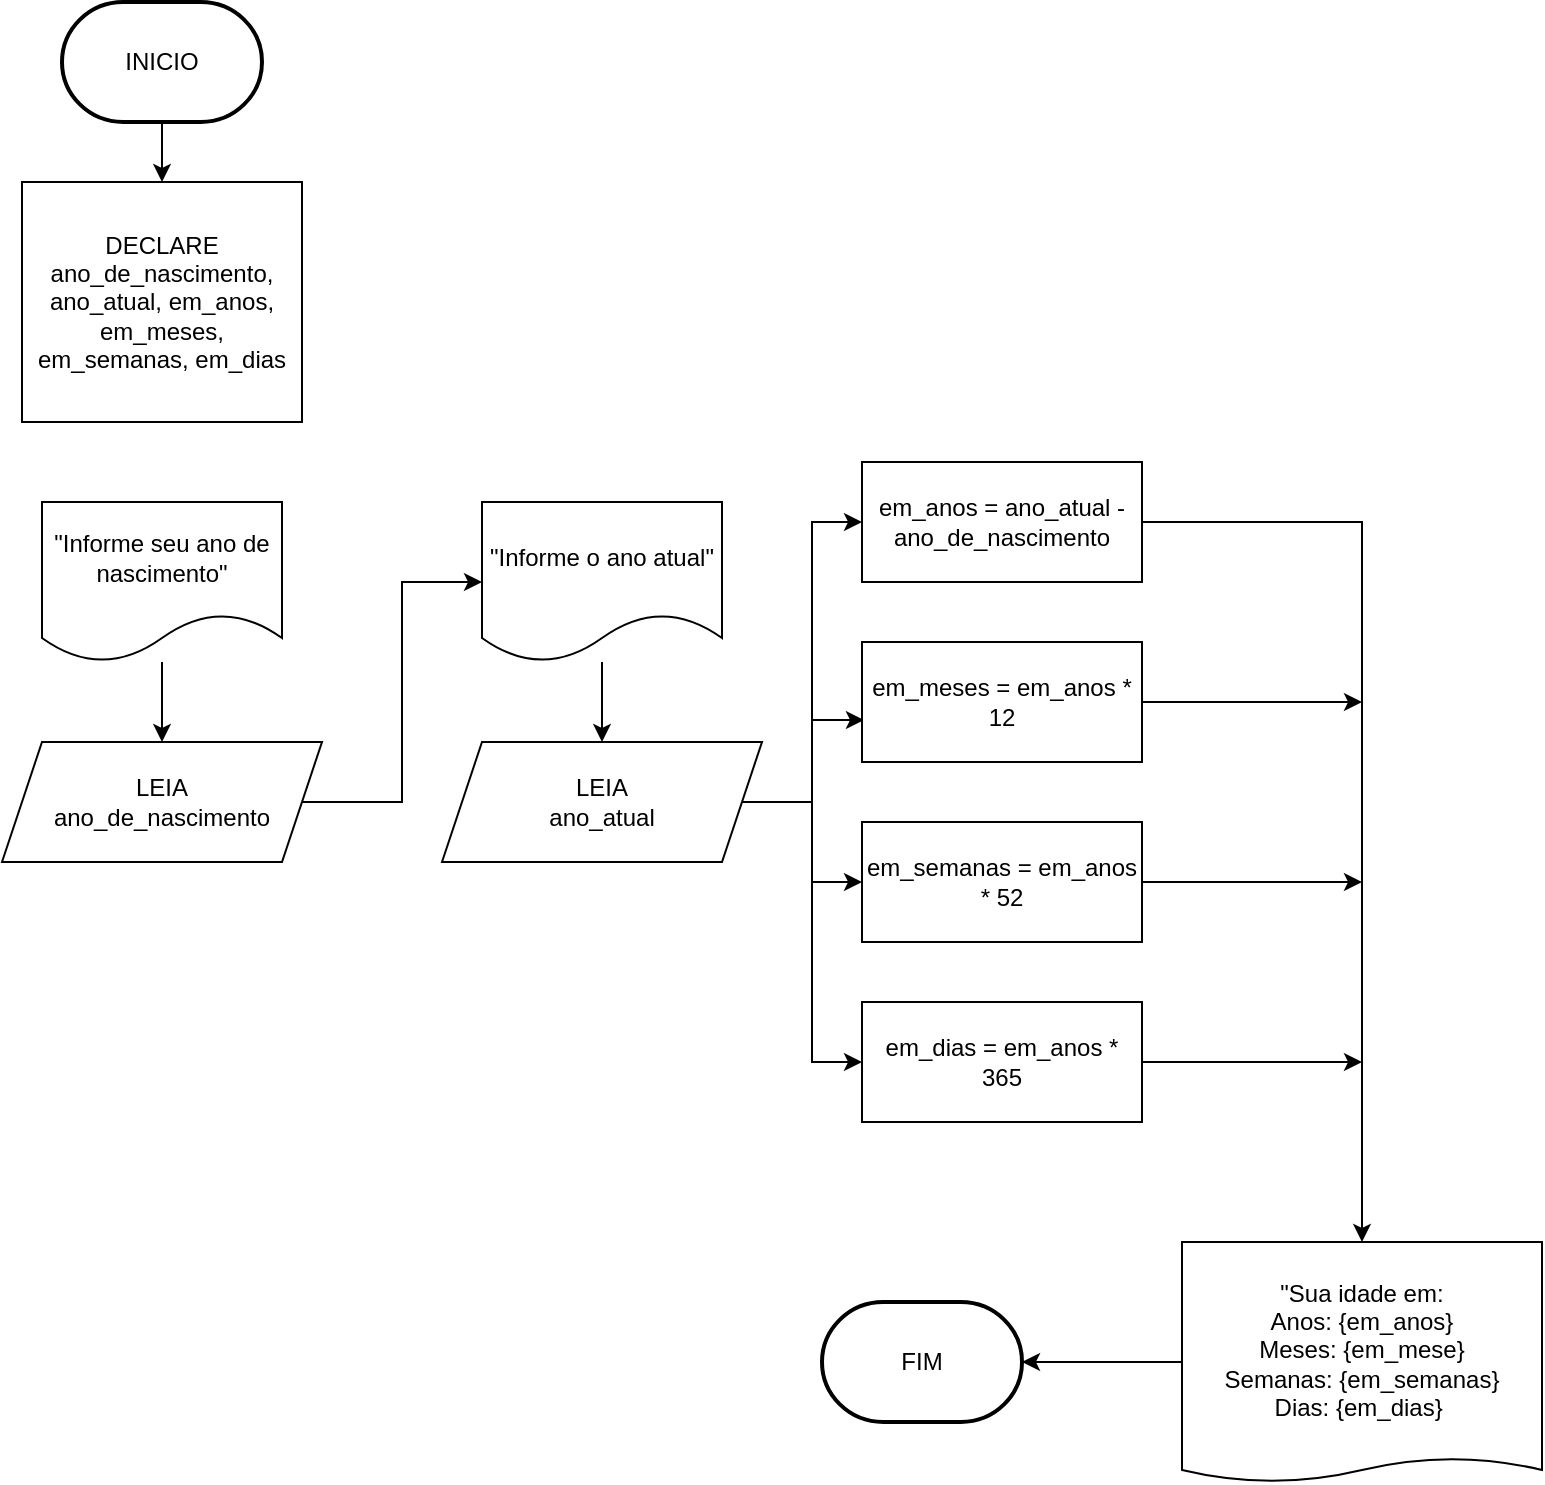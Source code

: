 <mxfile version="21.7.2" type="device">
  <diagram name="Page-1" id="VyhvyDNysNRiYH4yT_4d">
    <mxGraphModel dx="2120" dy="1338" grid="1" gridSize="10" guides="1" tooltips="1" connect="1" arrows="1" fold="1" page="1" pageScale="1" pageWidth="850" pageHeight="1100" math="0" shadow="0">
      <root>
        <mxCell id="0" />
        <mxCell id="1" parent="0" />
        <mxCell id="k6yPTM-f09uSBizpPcTd-1" value="FIM" style="strokeWidth=2;html=1;shape=mxgraph.flowchart.terminator;whiteSpace=wrap;" vertex="1" parent="1">
          <mxGeometry x="450" y="830" width="100" height="60" as="geometry" />
        </mxCell>
        <mxCell id="k6yPTM-f09uSBizpPcTd-4" value="" style="edgeStyle=orthogonalEdgeStyle;rounded=0;orthogonalLoop=1;jettySize=auto;html=1;" edge="1" parent="1" source="k6yPTM-f09uSBizpPcTd-2" target="k6yPTM-f09uSBizpPcTd-3">
          <mxGeometry relative="1" as="geometry" />
        </mxCell>
        <mxCell id="k6yPTM-f09uSBizpPcTd-2" value="INICIO" style="strokeWidth=2;html=1;shape=mxgraph.flowchart.terminator;whiteSpace=wrap;" vertex="1" parent="1">
          <mxGeometry x="70" y="180" width="100" height="60" as="geometry" />
        </mxCell>
        <mxCell id="k6yPTM-f09uSBizpPcTd-3" value="DECLARE ano_de_nascimento, ano_atual, em_anos, em_meses, em_semanas, em_dias" style="rounded=0;whiteSpace=wrap;html=1;" vertex="1" parent="1">
          <mxGeometry x="50" y="270" width="140" height="120" as="geometry" />
        </mxCell>
        <mxCell id="k6yPTM-f09uSBizpPcTd-7" value="" style="edgeStyle=orthogonalEdgeStyle;rounded=0;orthogonalLoop=1;jettySize=auto;html=1;" edge="1" parent="1" source="k6yPTM-f09uSBizpPcTd-5" target="k6yPTM-f09uSBizpPcTd-6">
          <mxGeometry relative="1" as="geometry" />
        </mxCell>
        <mxCell id="k6yPTM-f09uSBizpPcTd-5" value="&quot;Informe seu ano de nascimento&quot;" style="shape=document;whiteSpace=wrap;html=1;boundedLbl=1;" vertex="1" parent="1">
          <mxGeometry x="60" y="430" width="120" height="80" as="geometry" />
        </mxCell>
        <mxCell id="k6yPTM-f09uSBizpPcTd-9" style="edgeStyle=orthogonalEdgeStyle;rounded=0;orthogonalLoop=1;jettySize=auto;html=1;entryX=0;entryY=0.5;entryDx=0;entryDy=0;" edge="1" parent="1" source="k6yPTM-f09uSBizpPcTd-6" target="k6yPTM-f09uSBizpPcTd-8">
          <mxGeometry relative="1" as="geometry" />
        </mxCell>
        <mxCell id="k6yPTM-f09uSBizpPcTd-6" value="&lt;div&gt;LEIA&lt;/div&gt;&lt;div&gt;ano_de_nascimento&lt;br&gt;&lt;/div&gt;" style="shape=parallelogram;perimeter=parallelogramPerimeter;whiteSpace=wrap;html=1;fixedSize=1;" vertex="1" parent="1">
          <mxGeometry x="40" y="550" width="160" height="60" as="geometry" />
        </mxCell>
        <mxCell id="k6yPTM-f09uSBizpPcTd-12" value="" style="edgeStyle=orthogonalEdgeStyle;rounded=0;orthogonalLoop=1;jettySize=auto;html=1;" edge="1" parent="1" source="k6yPTM-f09uSBizpPcTd-8" target="k6yPTM-f09uSBizpPcTd-11">
          <mxGeometry relative="1" as="geometry" />
        </mxCell>
        <mxCell id="k6yPTM-f09uSBizpPcTd-8" value="&quot;Informe o ano atual&quot;" style="shape=document;whiteSpace=wrap;html=1;boundedLbl=1;" vertex="1" parent="1">
          <mxGeometry x="280" y="430" width="120" height="80" as="geometry" />
        </mxCell>
        <mxCell id="k6yPTM-f09uSBizpPcTd-17" style="edgeStyle=orthogonalEdgeStyle;rounded=0;orthogonalLoop=1;jettySize=auto;html=1;entryX=0;entryY=0.5;entryDx=0;entryDy=0;" edge="1" parent="1" source="k6yPTM-f09uSBizpPcTd-11" target="k6yPTM-f09uSBizpPcTd-16">
          <mxGeometry relative="1" as="geometry" />
        </mxCell>
        <mxCell id="k6yPTM-f09uSBizpPcTd-18" style="edgeStyle=orthogonalEdgeStyle;rounded=0;orthogonalLoop=1;jettySize=auto;html=1;entryX=0.007;entryY=0.65;entryDx=0;entryDy=0;entryPerimeter=0;" edge="1" parent="1" source="k6yPTM-f09uSBizpPcTd-11" target="k6yPTM-f09uSBizpPcTd-15">
          <mxGeometry relative="1" as="geometry" />
        </mxCell>
        <mxCell id="k6yPTM-f09uSBizpPcTd-19" style="edgeStyle=orthogonalEdgeStyle;rounded=0;orthogonalLoop=1;jettySize=auto;html=1;entryX=0;entryY=0.5;entryDx=0;entryDy=0;" edge="1" parent="1" source="k6yPTM-f09uSBizpPcTd-11" target="k6yPTM-f09uSBizpPcTd-14">
          <mxGeometry relative="1" as="geometry" />
        </mxCell>
        <mxCell id="k6yPTM-f09uSBizpPcTd-20" style="edgeStyle=orthogonalEdgeStyle;rounded=0;orthogonalLoop=1;jettySize=auto;html=1;entryX=0;entryY=0.5;entryDx=0;entryDy=0;" edge="1" parent="1" source="k6yPTM-f09uSBizpPcTd-11" target="k6yPTM-f09uSBizpPcTd-13">
          <mxGeometry relative="1" as="geometry" />
        </mxCell>
        <mxCell id="k6yPTM-f09uSBizpPcTd-11" value="&lt;div&gt;LEIA&lt;/div&gt;ano_atual" style="shape=parallelogram;perimeter=parallelogramPerimeter;whiteSpace=wrap;html=1;fixedSize=1;" vertex="1" parent="1">
          <mxGeometry x="260" y="550" width="160" height="60" as="geometry" />
        </mxCell>
        <mxCell id="k6yPTM-f09uSBizpPcTd-25" style="edgeStyle=orthogonalEdgeStyle;rounded=0;orthogonalLoop=1;jettySize=auto;html=1;" edge="1" parent="1" source="k6yPTM-f09uSBizpPcTd-13">
          <mxGeometry relative="1" as="geometry">
            <mxPoint x="720" y="710" as="targetPoint" />
          </mxGeometry>
        </mxCell>
        <mxCell id="k6yPTM-f09uSBizpPcTd-13" value="em_dias = em_anos * 365" style="rounded=0;whiteSpace=wrap;html=1;" vertex="1" parent="1">
          <mxGeometry x="470" y="680" width="140" height="60" as="geometry" />
        </mxCell>
        <mxCell id="k6yPTM-f09uSBizpPcTd-24" style="edgeStyle=orthogonalEdgeStyle;rounded=0;orthogonalLoop=1;jettySize=auto;html=1;" edge="1" parent="1" source="k6yPTM-f09uSBizpPcTd-14">
          <mxGeometry relative="1" as="geometry">
            <mxPoint x="720" y="620" as="targetPoint" />
          </mxGeometry>
        </mxCell>
        <mxCell id="k6yPTM-f09uSBizpPcTd-14" value="em_semanas = em_anos * 52" style="rounded=0;whiteSpace=wrap;html=1;" vertex="1" parent="1">
          <mxGeometry x="470" y="590" width="140" height="60" as="geometry" />
        </mxCell>
        <mxCell id="k6yPTM-f09uSBizpPcTd-23" style="edgeStyle=orthogonalEdgeStyle;rounded=0;orthogonalLoop=1;jettySize=auto;html=1;" edge="1" parent="1" source="k6yPTM-f09uSBizpPcTd-15">
          <mxGeometry relative="1" as="geometry">
            <mxPoint x="720" y="530" as="targetPoint" />
          </mxGeometry>
        </mxCell>
        <mxCell id="k6yPTM-f09uSBizpPcTd-15" value="em_meses = em_anos * 12" style="rounded=0;whiteSpace=wrap;html=1;" vertex="1" parent="1">
          <mxGeometry x="470" y="500" width="140" height="60" as="geometry" />
        </mxCell>
        <mxCell id="k6yPTM-f09uSBizpPcTd-22" style="edgeStyle=orthogonalEdgeStyle;rounded=0;orthogonalLoop=1;jettySize=auto;html=1;" edge="1" parent="1" source="k6yPTM-f09uSBizpPcTd-16" target="k6yPTM-f09uSBizpPcTd-21">
          <mxGeometry relative="1" as="geometry" />
        </mxCell>
        <mxCell id="k6yPTM-f09uSBizpPcTd-16" value="em_anos = ano_atual - ano_de_nascimento" style="rounded=0;whiteSpace=wrap;html=1;" vertex="1" parent="1">
          <mxGeometry x="470" y="410" width="140" height="60" as="geometry" />
        </mxCell>
        <mxCell id="k6yPTM-f09uSBizpPcTd-26" value="" style="edgeStyle=orthogonalEdgeStyle;rounded=0;orthogonalLoop=1;jettySize=auto;html=1;" edge="1" parent="1" source="k6yPTM-f09uSBizpPcTd-21" target="k6yPTM-f09uSBizpPcTd-1">
          <mxGeometry relative="1" as="geometry" />
        </mxCell>
        <mxCell id="k6yPTM-f09uSBizpPcTd-21" value="&lt;div&gt;&quot;Sua idade em:&lt;/div&gt;&lt;div&gt;Anos: {em_anos}&lt;/div&gt;&lt;div&gt;Meses: {em_mese}&lt;/div&gt;&lt;div&gt;Semanas: {em_semanas}&lt;/div&gt;&lt;div&gt;Dias: {em_dias}&amp;nbsp; &lt;br&gt;&lt;/div&gt;" style="shape=document;whiteSpace=wrap;html=1;boundedLbl=1;size=0.1;" vertex="1" parent="1">
          <mxGeometry x="630" y="800" width="180" height="120" as="geometry" />
        </mxCell>
      </root>
    </mxGraphModel>
  </diagram>
</mxfile>
